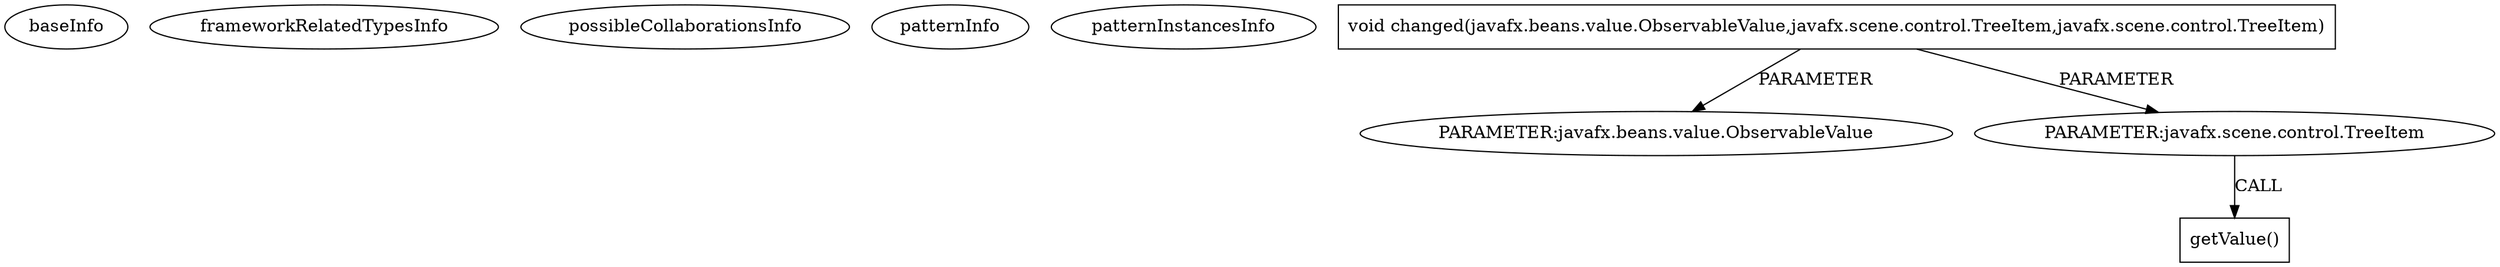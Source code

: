 digraph {
baseInfo[graphId=3907,category="pattern",isAnonymous=false,possibleRelation=false]
frameworkRelatedTypesInfo[]
possibleCollaborationsInfo[]
patternInfo[frequency=2.0,patternRootClient=null]
patternInstancesInfo[0="Orlando80-mongo_management_studio~/Orlando80-mongo_management_studio/mongo_management_studio-master/src/Presentation/Controllers/mainController.java~void initialize()~1067",1="sannies-isoviewer-fx~/sannies-isoviewer-fx/isoviewer-fx-master/src/main/java/com/googlecode/mp4parser/mp4inspector/AddBoxTabListener.java~AddBoxTabListener~4075"]
4[label="void changed(javafx.beans.value.ObservableValue,javafx.scene.control.TreeItem,javafx.scene.control.TreeItem)",vertexType="OVERRIDING_METHOD_DECLARATION",isFrameworkType=false,shape=box]
5[label="PARAMETER:javafx.beans.value.ObservableValue",vertexType="PARAMETER_DECLARATION",isFrameworkType=false]
9[label="PARAMETER:javafx.scene.control.TreeItem",vertexType="PARAMETER_DECLARATION",isFrameworkType=false]
17[label="getValue()",vertexType="INSIDE_CALL",isFrameworkType=false,shape=box]
4->5[label="PARAMETER"]
9->17[label="CALL"]
4->9[label="PARAMETER"]
}
